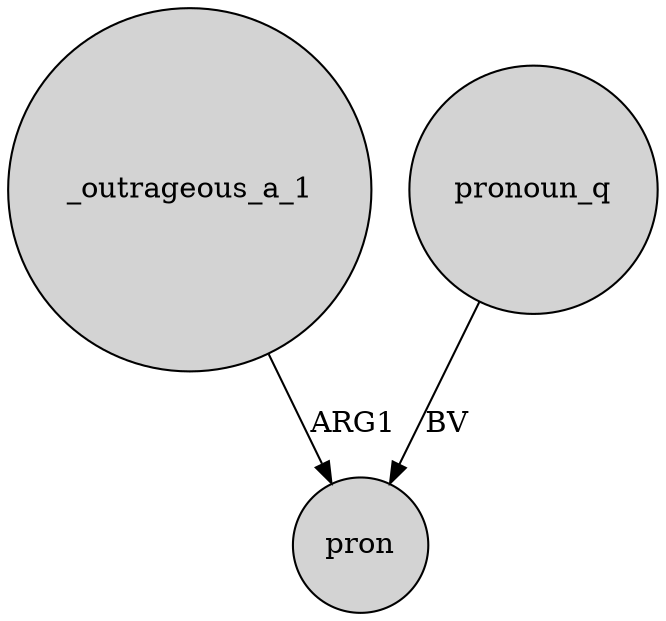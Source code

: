 digraph {
	node [shape=circle style=filled]
	_outrageous_a_1 -> pron [label=ARG1]
	pronoun_q -> pron [label=BV]
}
